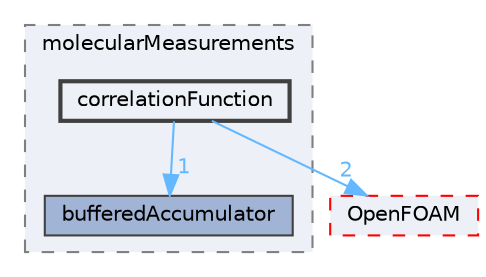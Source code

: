 digraph "src/lagrangian/molecularDynamics/molecularMeasurements/correlationFunction"
{
 // LATEX_PDF_SIZE
  bgcolor="transparent";
  edge [fontname=Helvetica,fontsize=10,labelfontname=Helvetica,labelfontsize=10];
  node [fontname=Helvetica,fontsize=10,shape=box,height=0.2,width=0.4];
  compound=true
  subgraph clusterdir_d688c861569b69efcb20a975bc1993fa {
    graph [ bgcolor="#edf0f7", pencolor="grey50", label="molecularMeasurements", fontname=Helvetica,fontsize=10 style="filled,dashed", URL="dir_d688c861569b69efcb20a975bc1993fa.html",tooltip=""]
  dir_842dca28d2bcc227f5882819415a5c7b [label="bufferedAccumulator", fillcolor="#a2b4d6", color="grey25", style="filled", URL="dir_842dca28d2bcc227f5882819415a5c7b.html",tooltip=""];
  dir_eccf4616dcf3e46cdfe07f06451490aa [label="correlationFunction", fillcolor="#edf0f7", color="grey25", style="filled,bold", URL="dir_eccf4616dcf3e46cdfe07f06451490aa.html",tooltip=""];
  }
  dir_c5473ff19b20e6ec4dfe5c310b3778a8 [label="OpenFOAM", fillcolor="#edf0f7", color="red", style="filled,dashed", URL="dir_c5473ff19b20e6ec4dfe5c310b3778a8.html",tooltip=""];
  dir_eccf4616dcf3e46cdfe07f06451490aa->dir_842dca28d2bcc227f5882819415a5c7b [headlabel="1", labeldistance=1.5 headhref="dir_000696_000354.html" href="dir_000696_000354.html" color="steelblue1" fontcolor="steelblue1"];
  dir_eccf4616dcf3e46cdfe07f06451490aa->dir_c5473ff19b20e6ec4dfe5c310b3778a8 [headlabel="2", labeldistance=1.5 headhref="dir_000696_002695.html" href="dir_000696_002695.html" color="steelblue1" fontcolor="steelblue1"];
}
